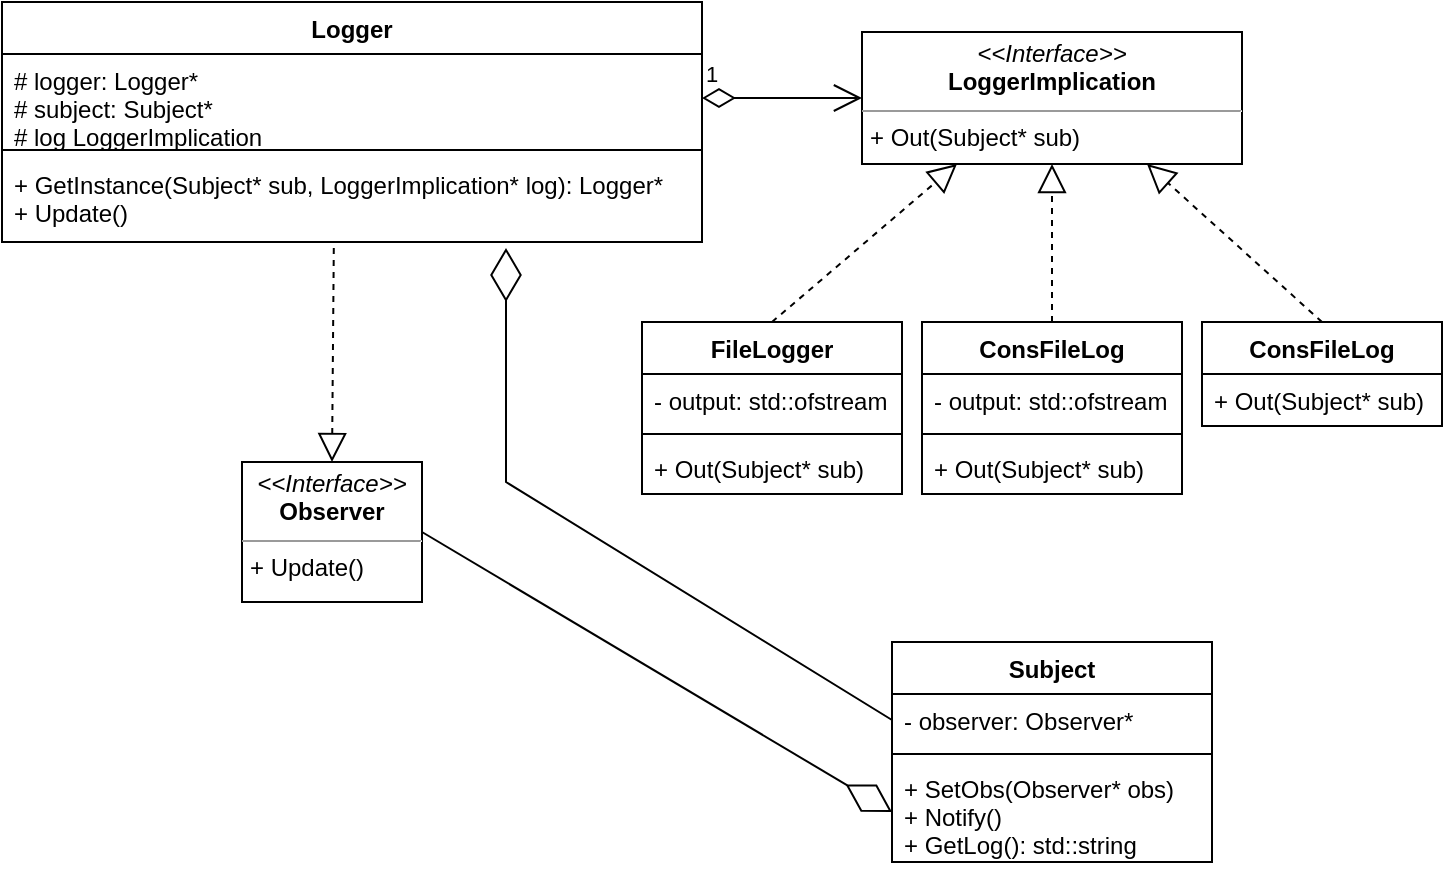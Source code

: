 <mxfile version="15.7.3" type="device"><diagram id="HXJdMu2ws1L-eoZUh7Rk" name="Page-1"><mxGraphModel dx="1422" dy="789" grid="1" gridSize="10" guides="1" tooltips="1" connect="1" arrows="1" fold="1" page="1" pageScale="1" pageWidth="827" pageHeight="1169" math="0" shadow="0"><root><mxCell id="0"/><mxCell id="1" parent="0"/><mxCell id="CNV2nVBmgo58xuj8F2r0-1" value="&lt;p style=&quot;margin: 0px ; margin-top: 4px ; text-align: center&quot;&gt;&lt;i&gt;&amp;lt;&amp;lt;Interface&amp;gt;&amp;gt;&lt;/i&gt;&lt;br&gt;&lt;b&gt;Observer&lt;/b&gt;&lt;/p&gt;&lt;hr size=&quot;1&quot;&gt;&lt;p style=&quot;margin: 0px ; margin-left: 4px&quot;&gt;+ Update()&lt;/p&gt;" style="verticalAlign=top;align=left;overflow=fill;fontSize=12;fontFamily=Helvetica;html=1;" parent="1" vertex="1"><mxGeometry x="190" y="270" width="90" height="70" as="geometry"/></mxCell><mxCell id="CNV2nVBmgo58xuj8F2r0-2" value="Logger" style="swimlane;fontStyle=1;align=center;verticalAlign=top;childLayout=stackLayout;horizontal=1;startSize=26;horizontalStack=0;resizeParent=1;resizeParentMax=0;resizeLast=0;collapsible=1;marginBottom=0;" parent="1" vertex="1"><mxGeometry x="70" y="40" width="350" height="120" as="geometry"/></mxCell><mxCell id="CNV2nVBmgo58xuj8F2r0-3" value="# logger: Logger*&#10;# subject: Subject*&#10;# log LoggerImplication" style="text;strokeColor=none;fillColor=none;align=left;verticalAlign=top;spacingLeft=4;spacingRight=4;overflow=hidden;rotatable=0;points=[[0,0.5],[1,0.5]];portConstraint=eastwest;" parent="CNV2nVBmgo58xuj8F2r0-2" vertex="1"><mxGeometry y="26" width="350" height="44" as="geometry"/></mxCell><mxCell id="CNV2nVBmgo58xuj8F2r0-4" value="" style="line;strokeWidth=1;fillColor=none;align=left;verticalAlign=middle;spacingTop=-1;spacingLeft=3;spacingRight=3;rotatable=0;labelPosition=right;points=[];portConstraint=eastwest;" parent="CNV2nVBmgo58xuj8F2r0-2" vertex="1"><mxGeometry y="70" width="350" height="8" as="geometry"/></mxCell><mxCell id="CNV2nVBmgo58xuj8F2r0-5" value="+ GetInstance(Subject* sub, LoggerImplication* log): Logger*&#10;+ Update()" style="text;strokeColor=none;fillColor=none;align=left;verticalAlign=top;spacingLeft=4;spacingRight=4;overflow=hidden;rotatable=0;points=[[0,0.5],[1,0.5]];portConstraint=eastwest;" parent="CNV2nVBmgo58xuj8F2r0-2" vertex="1"><mxGeometry y="78" width="350" height="42" as="geometry"/></mxCell><mxCell id="CNV2nVBmgo58xuj8F2r0-6" value="FileLogger" style="swimlane;fontStyle=1;align=center;verticalAlign=top;childLayout=stackLayout;horizontal=1;startSize=26;horizontalStack=0;resizeParent=1;resizeParentMax=0;resizeLast=0;collapsible=1;marginBottom=0;" parent="1" vertex="1"><mxGeometry x="390" y="200" width="130" height="86" as="geometry"/></mxCell><mxCell id="CNV2nVBmgo58xuj8F2r0-7" value="- output: std::ofstream" style="text;strokeColor=none;fillColor=none;align=left;verticalAlign=top;spacingLeft=4;spacingRight=4;overflow=hidden;rotatable=0;points=[[0,0.5],[1,0.5]];portConstraint=eastwest;" parent="CNV2nVBmgo58xuj8F2r0-6" vertex="1"><mxGeometry y="26" width="130" height="26" as="geometry"/></mxCell><mxCell id="CNV2nVBmgo58xuj8F2r0-8" value="" style="line;strokeWidth=1;fillColor=none;align=left;verticalAlign=middle;spacingTop=-1;spacingLeft=3;spacingRight=3;rotatable=0;labelPosition=right;points=[];portConstraint=eastwest;" parent="CNV2nVBmgo58xuj8F2r0-6" vertex="1"><mxGeometry y="52" width="130" height="8" as="geometry"/></mxCell><mxCell id="CNV2nVBmgo58xuj8F2r0-9" value="+ Out(Subject* sub)" style="text;strokeColor=none;fillColor=none;align=left;verticalAlign=top;spacingLeft=4;spacingRight=4;overflow=hidden;rotatable=0;points=[[0,0.5],[1,0.5]];portConstraint=eastwest;" parent="CNV2nVBmgo58xuj8F2r0-6" vertex="1"><mxGeometry y="60" width="130" height="26" as="geometry"/></mxCell><mxCell id="CNV2nVBmgo58xuj8F2r0-10" value="&lt;p style=&quot;margin: 0px ; margin-top: 4px ; text-align: center&quot;&gt;&lt;i&gt;&amp;lt;&amp;lt;Interface&amp;gt;&amp;gt;&lt;/i&gt;&lt;br&gt;&lt;b&gt;LoggerImplication&lt;/b&gt;&lt;/p&gt;&lt;hr size=&quot;1&quot;&gt;&lt;p style=&quot;margin: 0px ; margin-left: 4px&quot;&gt;+ Out(Subject* sub)&lt;/p&gt;" style="verticalAlign=top;align=left;overflow=fill;fontSize=12;fontFamily=Helvetica;html=1;" parent="1" vertex="1"><mxGeometry x="500" y="55" width="190" height="66" as="geometry"/></mxCell><mxCell id="CNV2nVBmgo58xuj8F2r0-11" value="ConsFileLog" style="swimlane;fontStyle=1;align=center;verticalAlign=top;childLayout=stackLayout;horizontal=1;startSize=26;horizontalStack=0;resizeParent=1;resizeParentMax=0;resizeLast=0;collapsible=1;marginBottom=0;" parent="1" vertex="1"><mxGeometry x="530" y="200" width="130" height="86" as="geometry"/></mxCell><mxCell id="CNV2nVBmgo58xuj8F2r0-12" value="- output: std::ofstream" style="text;strokeColor=none;fillColor=none;align=left;verticalAlign=top;spacingLeft=4;spacingRight=4;overflow=hidden;rotatable=0;points=[[0,0.5],[1,0.5]];portConstraint=eastwest;" parent="CNV2nVBmgo58xuj8F2r0-11" vertex="1"><mxGeometry y="26" width="130" height="26" as="geometry"/></mxCell><mxCell id="CNV2nVBmgo58xuj8F2r0-13" value="" style="line;strokeWidth=1;fillColor=none;align=left;verticalAlign=middle;spacingTop=-1;spacingLeft=3;spacingRight=3;rotatable=0;labelPosition=right;points=[];portConstraint=eastwest;" parent="CNV2nVBmgo58xuj8F2r0-11" vertex="1"><mxGeometry y="52" width="130" height="8" as="geometry"/></mxCell><mxCell id="CNV2nVBmgo58xuj8F2r0-14" value="+ Out(Subject* sub)" style="text;strokeColor=none;fillColor=none;align=left;verticalAlign=top;spacingLeft=4;spacingRight=4;overflow=hidden;rotatable=0;points=[[0,0.5],[1,0.5]];portConstraint=eastwest;" parent="CNV2nVBmgo58xuj8F2r0-11" vertex="1"><mxGeometry y="60" width="130" height="26" as="geometry"/></mxCell><mxCell id="CNV2nVBmgo58xuj8F2r0-15" value="ConsFileLog" style="swimlane;fontStyle=1;align=center;verticalAlign=top;childLayout=stackLayout;horizontal=1;startSize=26;horizontalStack=0;resizeParent=1;resizeParentMax=0;resizeLast=0;collapsible=1;marginBottom=0;" parent="1" vertex="1"><mxGeometry x="670" y="200" width="120" height="52" as="geometry"/></mxCell><mxCell id="CNV2nVBmgo58xuj8F2r0-18" value="+ Out(Subject* sub)" style="text;strokeColor=none;fillColor=none;align=left;verticalAlign=top;spacingLeft=4;spacingRight=4;overflow=hidden;rotatable=0;points=[[0,0.5],[1,0.5]];portConstraint=eastwest;" parent="CNV2nVBmgo58xuj8F2r0-15" vertex="1"><mxGeometry y="26" width="120" height="26" as="geometry"/></mxCell><mxCell id="CNV2nVBmgo58xuj8F2r0-19" value="Subject" style="swimlane;fontStyle=1;align=center;verticalAlign=top;childLayout=stackLayout;horizontal=1;startSize=26;horizontalStack=0;resizeParent=1;resizeParentMax=0;resizeLast=0;collapsible=1;marginBottom=0;" parent="1" vertex="1"><mxGeometry x="515" y="360" width="160" height="110" as="geometry"/></mxCell><mxCell id="CNV2nVBmgo58xuj8F2r0-20" value="- observer: Observer*" style="text;strokeColor=none;fillColor=none;align=left;verticalAlign=top;spacingLeft=4;spacingRight=4;overflow=hidden;rotatable=0;points=[[0,0.5],[1,0.5]];portConstraint=eastwest;" parent="CNV2nVBmgo58xuj8F2r0-19" vertex="1"><mxGeometry y="26" width="160" height="26" as="geometry"/></mxCell><mxCell id="CNV2nVBmgo58xuj8F2r0-21" value="" style="line;strokeWidth=1;fillColor=none;align=left;verticalAlign=middle;spacingTop=-1;spacingLeft=3;spacingRight=3;rotatable=0;labelPosition=right;points=[];portConstraint=eastwest;" parent="CNV2nVBmgo58xuj8F2r0-19" vertex="1"><mxGeometry y="52" width="160" height="8" as="geometry"/></mxCell><mxCell id="CNV2nVBmgo58xuj8F2r0-22" value="+ SetObs(Observer* obs)&#10;+ Notify()&#10;+ GetLog(): std::string" style="text;strokeColor=none;fillColor=none;align=left;verticalAlign=top;spacingLeft=4;spacingRight=4;overflow=hidden;rotatable=0;points=[[0,0.5],[1,0.5]];portConstraint=eastwest;" parent="CNV2nVBmgo58xuj8F2r0-19" vertex="1"><mxGeometry y="60" width="160" height="50" as="geometry"/></mxCell><mxCell id="CNV2nVBmgo58xuj8F2r0-24" value="" style="endArrow=block;dashed=1;endFill=0;endSize=12;html=1;rounded=0;exitX=0.5;exitY=0;exitDx=0;exitDy=0;entryX=0.25;entryY=1;entryDx=0;entryDy=0;" parent="1" source="CNV2nVBmgo58xuj8F2r0-6" target="CNV2nVBmgo58xuj8F2r0-10" edge="1"><mxGeometry width="160" relative="1" as="geometry"><mxPoint x="340" y="320" as="sourcePoint"/><mxPoint x="500" y="320" as="targetPoint"/></mxGeometry></mxCell><mxCell id="CNV2nVBmgo58xuj8F2r0-25" value="" style="endArrow=block;dashed=1;endFill=0;endSize=12;html=1;rounded=0;exitX=0.5;exitY=0;exitDx=0;exitDy=0;entryX=0.5;entryY=1;entryDx=0;entryDy=0;" parent="1" source="CNV2nVBmgo58xuj8F2r0-11" target="CNV2nVBmgo58xuj8F2r0-10" edge="1"><mxGeometry width="160" relative="1" as="geometry"><mxPoint x="365" y="360" as="sourcePoint"/><mxPoint x="447.5" y="296" as="targetPoint"/></mxGeometry></mxCell><mxCell id="CNV2nVBmgo58xuj8F2r0-26" value="" style="endArrow=block;dashed=1;endFill=0;endSize=12;html=1;rounded=0;exitX=0.5;exitY=0;exitDx=0;exitDy=0;entryX=0.75;entryY=1;entryDx=0;entryDy=0;" parent="1" source="CNV2nVBmgo58xuj8F2r0-15" target="CNV2nVBmgo58xuj8F2r0-10" edge="1"><mxGeometry width="160" relative="1" as="geometry"><mxPoint x="505" y="360" as="sourcePoint"/><mxPoint x="505" y="296" as="targetPoint"/></mxGeometry></mxCell><mxCell id="CNV2nVBmgo58xuj8F2r0-27" value="" style="endArrow=block;dashed=1;endFill=0;endSize=12;html=1;rounded=0;entryX=0.5;entryY=0;entryDx=0;entryDy=0;exitX=0.474;exitY=1.071;exitDx=0;exitDy=0;exitPerimeter=0;" parent="1" source="CNV2nVBmgo58xuj8F2r0-5" target="CNV2nVBmgo58xuj8F2r0-1" edge="1"><mxGeometry width="160" relative="1" as="geometry"><mxPoint x="230" y="180" as="sourcePoint"/><mxPoint x="242" y="230" as="targetPoint"/></mxGeometry></mxCell><mxCell id="CNV2nVBmgo58xuj8F2r0-28" value="1" style="endArrow=open;html=1;endSize=12;startArrow=diamondThin;startSize=14;startFill=0;edgeStyle=orthogonalEdgeStyle;align=left;verticalAlign=bottom;rounded=0;exitX=1;exitY=0.5;exitDx=0;exitDy=0;entryX=0;entryY=0.5;entryDx=0;entryDy=0;" parent="1" source="CNV2nVBmgo58xuj8F2r0-3" target="CNV2nVBmgo58xuj8F2r0-10" edge="1"><mxGeometry x="-1" y="3" relative="1" as="geometry"><mxPoint x="460" y="170" as="sourcePoint"/><mxPoint x="520" y="87" as="targetPoint"/></mxGeometry></mxCell><mxCell id="ubNngv0ReEVJqcoOWUIC-1" value="" style="endArrow=diamondThin;endFill=0;endSize=24;html=1;rounded=0;exitX=1;exitY=0.5;exitDx=0;exitDy=0;entryX=0;entryY=0.5;entryDx=0;entryDy=0;" edge="1" parent="1" source="CNV2nVBmgo58xuj8F2r0-1" target="CNV2nVBmgo58xuj8F2r0-22"><mxGeometry width="160" relative="1" as="geometry"><mxPoint x="230" y="420" as="sourcePoint"/><mxPoint x="350" y="430" as="targetPoint"/></mxGeometry></mxCell><mxCell id="ubNngv0ReEVJqcoOWUIC-2" value="" style="endArrow=diamondThin;endFill=0;endSize=24;html=1;rounded=0;entryX=0.72;entryY=1.071;entryDx=0;entryDy=0;entryPerimeter=0;exitX=0;exitY=0.5;exitDx=0;exitDy=0;" edge="1" parent="1" source="CNV2nVBmgo58xuj8F2r0-20" target="CNV2nVBmgo58xuj8F2r0-5"><mxGeometry width="160" relative="1" as="geometry"><mxPoint x="322" y="280" as="sourcePoint"/><mxPoint x="530" y="320" as="targetPoint"/><Array as="points"><mxPoint x="322" y="280"/></Array></mxGeometry></mxCell></root></mxGraphModel></diagram></mxfile>